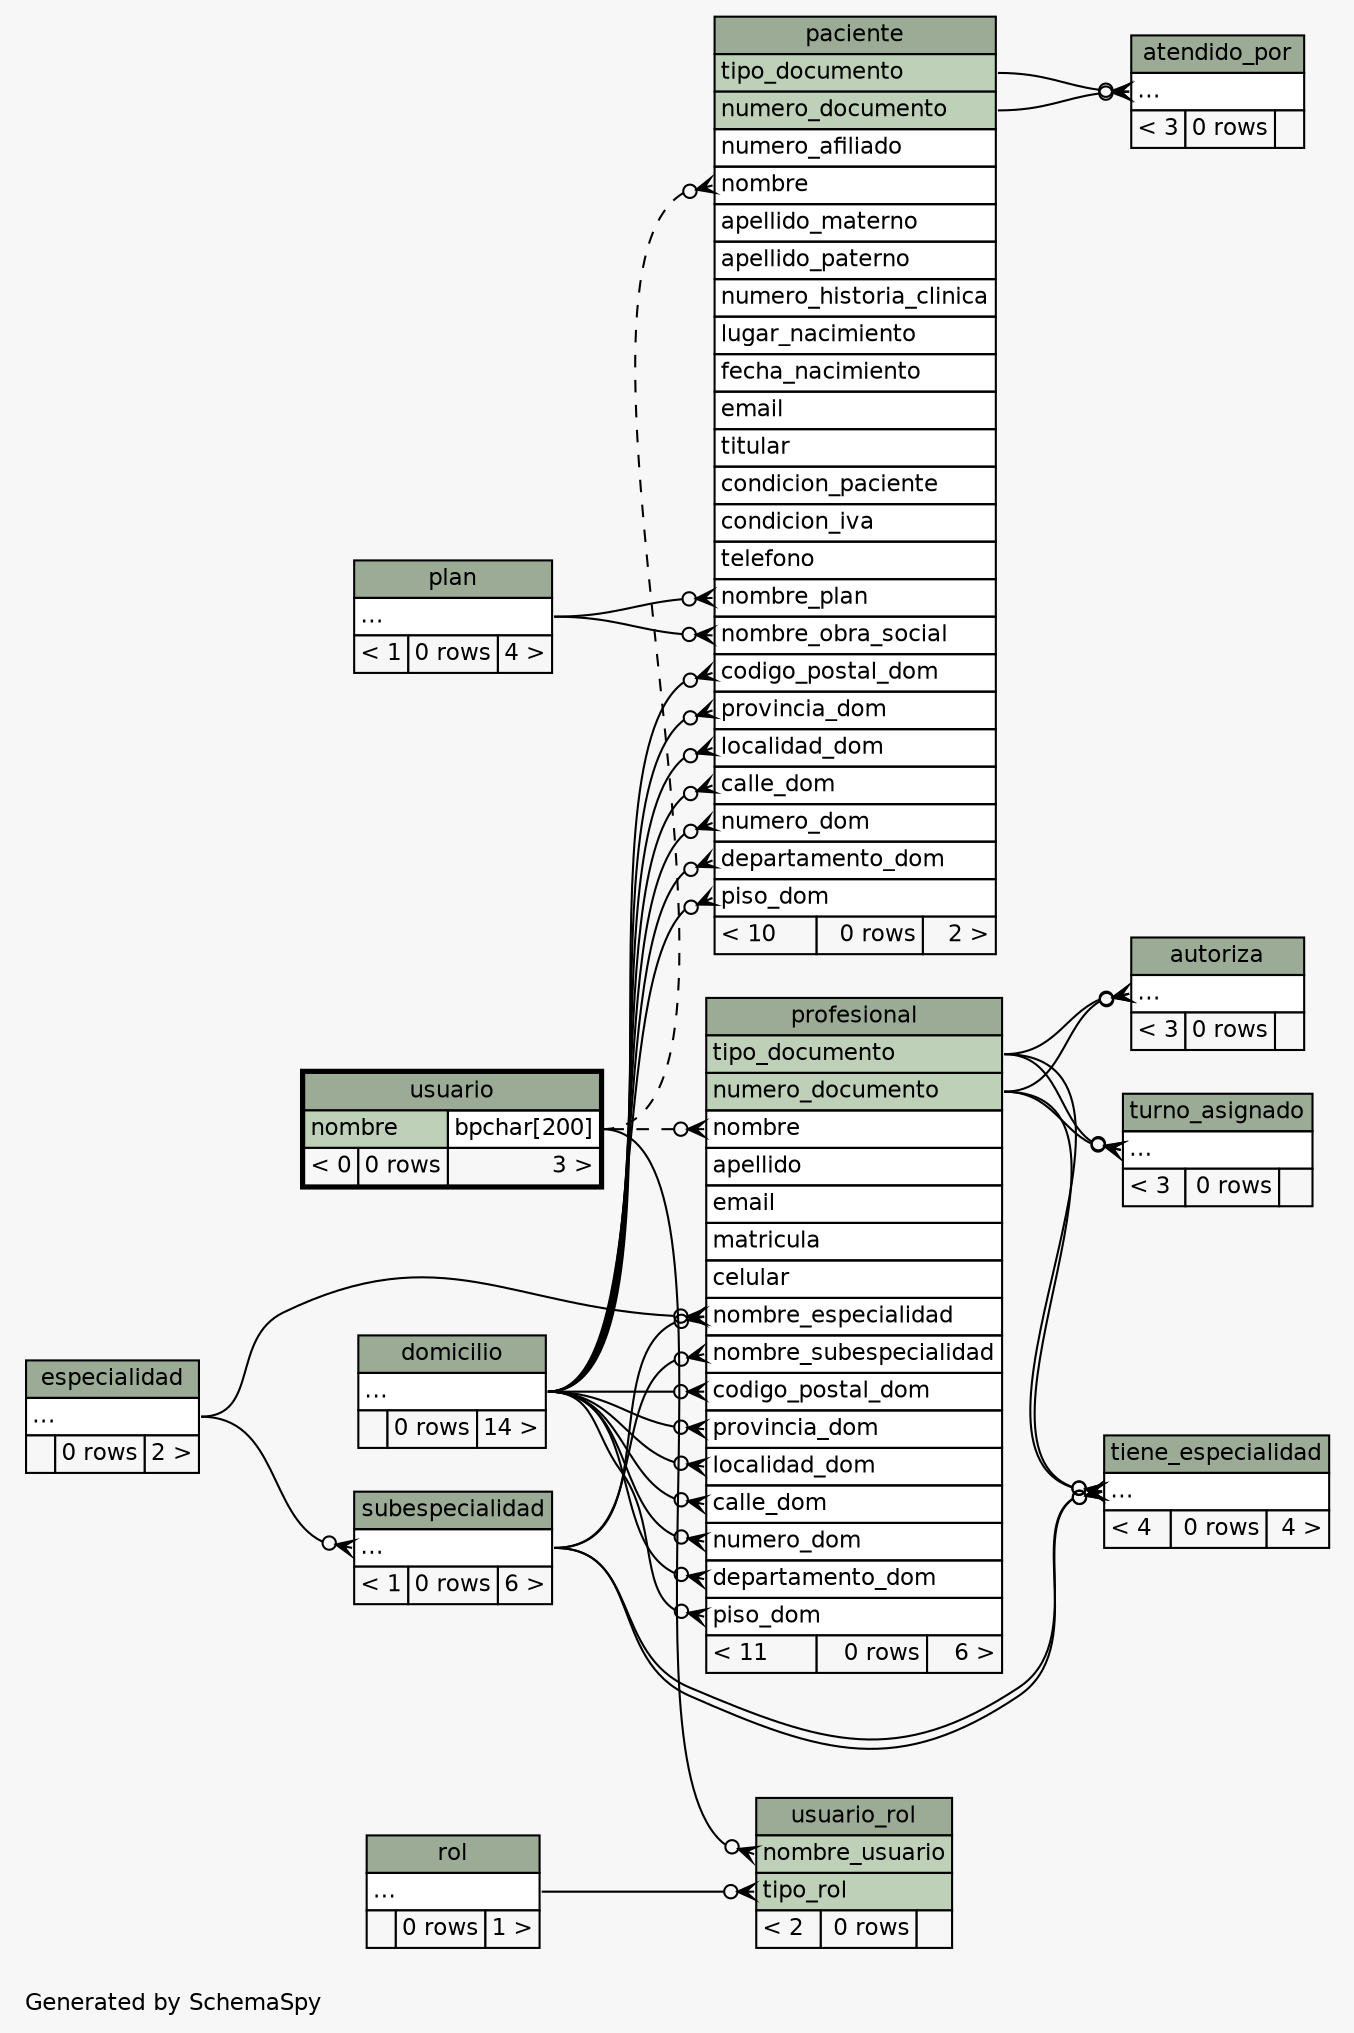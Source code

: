 // dot 2.26.3 on Linux 3.8.0-35-generic
// SchemaSpy rev 590
digraph "impliedTwoDegreesRelationshipsDiagram" {
  graph [
    rankdir="RL"
    bgcolor="#f7f7f7"
    label="\nGenerated by SchemaSpy"
    labeljust="l"
    nodesep="0.18"
    ranksep="0.46"
    fontname="Helvetica"
    fontsize="11"
  ];
  node [
    fontname="Helvetica"
    fontsize="11"
    shape="plaintext"
  ];
  edge [
    arrowsize="0.8"
  ];
  "atendido_por":"elipses":w -> "paciente":"numero_documento":e [arrowhead=none dir=back arrowtail=crowodot];
  "atendido_por":"elipses":w -> "paciente":"tipo_documento":e [arrowhead=none dir=back arrowtail=crowodot];
  "autoriza":"elipses":w -> "profesional":"numero_documento":e [arrowhead=none dir=back arrowtail=crowodot];
  "autoriza":"elipses":w -> "profesional":"tipo_documento":e [arrowhead=none dir=back arrowtail=crowodot];
  "paciente":"calle_dom":w -> "domicilio":"elipses":e [arrowhead=none dir=back arrowtail=crowodot];
  "paciente":"codigo_postal_dom":w -> "domicilio":"elipses":e [arrowhead=none dir=back arrowtail=crowodot];
  "paciente":"departamento_dom":w -> "domicilio":"elipses":e [arrowhead=none dir=back arrowtail=crowodot];
  "paciente":"localidad_dom":w -> "domicilio":"elipses":e [arrowhead=none dir=back arrowtail=crowodot];
  "paciente":"nombre":w -> "usuario":"nombre.type":e [arrowhead=none dir=back arrowtail=crowodot style=dashed];
  "paciente":"nombre_obra_social":w -> "plan":"elipses":e [arrowhead=none dir=back arrowtail=crowodot];
  "paciente":"nombre_plan":w -> "plan":"elipses":e [arrowhead=none dir=back arrowtail=crowodot];
  "paciente":"numero_dom":w -> "domicilio":"elipses":e [arrowhead=none dir=back arrowtail=crowodot];
  "paciente":"piso_dom":w -> "domicilio":"elipses":e [arrowhead=none dir=back arrowtail=crowodot];
  "paciente":"provincia_dom":w -> "domicilio":"elipses":e [arrowhead=none dir=back arrowtail=crowodot];
  "profesional":"calle_dom":w -> "domicilio":"elipses":e [arrowhead=none dir=back arrowtail=crowodot];
  "profesional":"codigo_postal_dom":w -> "domicilio":"elipses":e [arrowhead=none dir=back arrowtail=crowodot];
  "profesional":"departamento_dom":w -> "domicilio":"elipses":e [arrowhead=none dir=back arrowtail=crowodot];
  "profesional":"localidad_dom":w -> "domicilio":"elipses":e [arrowhead=none dir=back arrowtail=crowodot];
  "profesional":"nombre":w -> "usuario":"nombre.type":e [arrowhead=none dir=back arrowtail=crowodot style=dashed];
  "profesional":"nombre_especialidad":w -> "especialidad":"elipses":e [arrowhead=none dir=back arrowtail=crowodot];
  "profesional":"nombre_especialidad":w -> "subespecialidad":"elipses":e [arrowhead=none dir=back arrowtail=crowodot];
  "profesional":"nombre_subespecialidad":w -> "subespecialidad":"elipses":e [arrowhead=none dir=back arrowtail=crowodot];
  "profesional":"numero_dom":w -> "domicilio":"elipses":e [arrowhead=none dir=back arrowtail=crowodot];
  "profesional":"piso_dom":w -> "domicilio":"elipses":e [arrowhead=none dir=back arrowtail=crowodot];
  "profesional":"provincia_dom":w -> "domicilio":"elipses":e [arrowhead=none dir=back arrowtail=crowodot];
  "subespecialidad":"elipses":w -> "especialidad":"elipses":e [arrowhead=none dir=back arrowtail=crowodot];
  "tiene_especialidad":"elipses":w -> "subespecialidad":"elipses":e [arrowhead=none dir=back arrowtail=crowodot];
  "tiene_especialidad":"elipses":w -> "subespecialidad":"elipses":e [arrowhead=none dir=back arrowtail=crowodot];
  "tiene_especialidad":"elipses":w -> "profesional":"numero_documento":e [arrowhead=none dir=back arrowtail=crowodot];
  "tiene_especialidad":"elipses":w -> "profesional":"tipo_documento":e [arrowhead=none dir=back arrowtail=crowodot];
  "turno_asignado":"elipses":w -> "profesional":"numero_documento":e [arrowhead=none dir=back arrowtail=crowodot];
  "turno_asignado":"elipses":w -> "profesional":"tipo_documento":e [arrowhead=none dir=back arrowtail=crowodot];
  "usuario_rol":"nombre_usuario":w -> "usuario":"nombre.type":e [arrowhead=none dir=back arrowtail=crowodot];
  "usuario_rol":"tipo_rol":w -> "rol":"elipses":e [arrowhead=none dir=back arrowtail=crowodot];
  "atendido_por" [
    label=<
    <TABLE BORDER="0" CELLBORDER="1" CELLSPACING="0" BGCOLOR="#ffffff">
      <TR><TD COLSPAN="3" BGCOLOR="#9bab96" ALIGN="CENTER">atendido_por</TD></TR>
      <TR><TD PORT="elipses" COLSPAN="3" ALIGN="LEFT">...</TD></TR>
      <TR><TD ALIGN="LEFT" BGCOLOR="#f7f7f7">&lt; 3</TD><TD ALIGN="RIGHT" BGCOLOR="#f7f7f7">0 rows</TD><TD ALIGN="RIGHT" BGCOLOR="#f7f7f7">  </TD></TR>
    </TABLE>>
    URL="atendido_por.html"
    tooltip="atendido_por"
  ];
  "autoriza" [
    label=<
    <TABLE BORDER="0" CELLBORDER="1" CELLSPACING="0" BGCOLOR="#ffffff">
      <TR><TD COLSPAN="3" BGCOLOR="#9bab96" ALIGN="CENTER">autoriza</TD></TR>
      <TR><TD PORT="elipses" COLSPAN="3" ALIGN="LEFT">...</TD></TR>
      <TR><TD ALIGN="LEFT" BGCOLOR="#f7f7f7">&lt; 3</TD><TD ALIGN="RIGHT" BGCOLOR="#f7f7f7">0 rows</TD><TD ALIGN="RIGHT" BGCOLOR="#f7f7f7">  </TD></TR>
    </TABLE>>
    URL="autoriza.html"
    tooltip="autoriza"
  ];
  "domicilio" [
    label=<
    <TABLE BORDER="0" CELLBORDER="1" CELLSPACING="0" BGCOLOR="#ffffff">
      <TR><TD COLSPAN="3" BGCOLOR="#9bab96" ALIGN="CENTER">domicilio</TD></TR>
      <TR><TD PORT="elipses" COLSPAN="3" ALIGN="LEFT">...</TD></TR>
      <TR><TD ALIGN="LEFT" BGCOLOR="#f7f7f7">  </TD><TD ALIGN="RIGHT" BGCOLOR="#f7f7f7">0 rows</TD><TD ALIGN="RIGHT" BGCOLOR="#f7f7f7">14 &gt;</TD></TR>
    </TABLE>>
    URL="domicilio.html"
    tooltip="domicilio"
  ];
  "especialidad" [
    label=<
    <TABLE BORDER="0" CELLBORDER="1" CELLSPACING="0" BGCOLOR="#ffffff">
      <TR><TD COLSPAN="3" BGCOLOR="#9bab96" ALIGN="CENTER">especialidad</TD></TR>
      <TR><TD PORT="elipses" COLSPAN="3" ALIGN="LEFT">...</TD></TR>
      <TR><TD ALIGN="LEFT" BGCOLOR="#f7f7f7">  </TD><TD ALIGN="RIGHT" BGCOLOR="#f7f7f7">0 rows</TD><TD ALIGN="RIGHT" BGCOLOR="#f7f7f7">2 &gt;</TD></TR>
    </TABLE>>
    URL="especialidad.html"
    tooltip="especialidad"
  ];
  "paciente" [
    label=<
    <TABLE BORDER="0" CELLBORDER="1" CELLSPACING="0" BGCOLOR="#ffffff">
      <TR><TD COLSPAN="3" BGCOLOR="#9bab96" ALIGN="CENTER">paciente</TD></TR>
      <TR><TD PORT="tipo_documento" COLSPAN="3" BGCOLOR="#bed1b8" ALIGN="LEFT">tipo_documento</TD></TR>
      <TR><TD PORT="numero_documento" COLSPAN="3" BGCOLOR="#bed1b8" ALIGN="LEFT">numero_documento</TD></TR>
      <TR><TD PORT="numero_afiliado" COLSPAN="3" ALIGN="LEFT">numero_afiliado</TD></TR>
      <TR><TD PORT="nombre" COLSPAN="3" ALIGN="LEFT">nombre</TD></TR>
      <TR><TD PORT="apellido_materno" COLSPAN="3" ALIGN="LEFT">apellido_materno</TD></TR>
      <TR><TD PORT="apellido_paterno" COLSPAN="3" ALIGN="LEFT">apellido_paterno</TD></TR>
      <TR><TD PORT="numero_historia_clinica" COLSPAN="3" ALIGN="LEFT">numero_historia_clinica</TD></TR>
      <TR><TD PORT="lugar_nacimiento" COLSPAN="3" ALIGN="LEFT">lugar_nacimiento</TD></TR>
      <TR><TD PORT="fecha_nacimiento" COLSPAN="3" ALIGN="LEFT">fecha_nacimiento</TD></TR>
      <TR><TD PORT="email" COLSPAN="3" ALIGN="LEFT">email</TD></TR>
      <TR><TD PORT="titular" COLSPAN="3" ALIGN="LEFT">titular</TD></TR>
      <TR><TD PORT="condicion_paciente" COLSPAN="3" ALIGN="LEFT">condicion_paciente</TD></TR>
      <TR><TD PORT="condicion_iva" COLSPAN="3" ALIGN="LEFT">condicion_iva</TD></TR>
      <TR><TD PORT="telefono" COLSPAN="3" ALIGN="LEFT">telefono</TD></TR>
      <TR><TD PORT="nombre_plan" COLSPAN="3" ALIGN="LEFT">nombre_plan</TD></TR>
      <TR><TD PORT="nombre_obra_social" COLSPAN="3" ALIGN="LEFT">nombre_obra_social</TD></TR>
      <TR><TD PORT="codigo_postal_dom" COLSPAN="3" ALIGN="LEFT">codigo_postal_dom</TD></TR>
      <TR><TD PORT="provincia_dom" COLSPAN="3" ALIGN="LEFT">provincia_dom</TD></TR>
      <TR><TD PORT="localidad_dom" COLSPAN="3" ALIGN="LEFT">localidad_dom</TD></TR>
      <TR><TD PORT="calle_dom" COLSPAN="3" ALIGN="LEFT">calle_dom</TD></TR>
      <TR><TD PORT="numero_dom" COLSPAN="3" ALIGN="LEFT">numero_dom</TD></TR>
      <TR><TD PORT="departamento_dom" COLSPAN="3" ALIGN="LEFT">departamento_dom</TD></TR>
      <TR><TD PORT="piso_dom" COLSPAN="3" ALIGN="LEFT">piso_dom</TD></TR>
      <TR><TD ALIGN="LEFT" BGCOLOR="#f7f7f7">&lt; 10</TD><TD ALIGN="RIGHT" BGCOLOR="#f7f7f7">0 rows</TD><TD ALIGN="RIGHT" BGCOLOR="#f7f7f7">2 &gt;</TD></TR>
    </TABLE>>
    URL="paciente.html"
    tooltip="paciente"
  ];
  "plan" [
    label=<
    <TABLE BORDER="0" CELLBORDER="1" CELLSPACING="0" BGCOLOR="#ffffff">
      <TR><TD COLSPAN="3" BGCOLOR="#9bab96" ALIGN="CENTER">plan</TD></TR>
      <TR><TD PORT="elipses" COLSPAN="3" ALIGN="LEFT">...</TD></TR>
      <TR><TD ALIGN="LEFT" BGCOLOR="#f7f7f7">&lt; 1</TD><TD ALIGN="RIGHT" BGCOLOR="#f7f7f7">0 rows</TD><TD ALIGN="RIGHT" BGCOLOR="#f7f7f7">4 &gt;</TD></TR>
    </TABLE>>
    URL="plan.html"
    tooltip="plan"
  ];
  "profesional" [
    label=<
    <TABLE BORDER="0" CELLBORDER="1" CELLSPACING="0" BGCOLOR="#ffffff">
      <TR><TD COLSPAN="3" BGCOLOR="#9bab96" ALIGN="CENTER">profesional</TD></TR>
      <TR><TD PORT="tipo_documento" COLSPAN="3" BGCOLOR="#bed1b8" ALIGN="LEFT">tipo_documento</TD></TR>
      <TR><TD PORT="numero_documento" COLSPAN="3" BGCOLOR="#bed1b8" ALIGN="LEFT">numero_documento</TD></TR>
      <TR><TD PORT="nombre" COLSPAN="3" ALIGN="LEFT">nombre</TD></TR>
      <TR><TD PORT="apellido" COLSPAN="3" ALIGN="LEFT">apellido</TD></TR>
      <TR><TD PORT="email" COLSPAN="3" ALIGN="LEFT">email</TD></TR>
      <TR><TD PORT="matricula" COLSPAN="3" ALIGN="LEFT">matricula</TD></TR>
      <TR><TD PORT="celular" COLSPAN="3" ALIGN="LEFT">celular</TD></TR>
      <TR><TD PORT="nombre_especialidad" COLSPAN="3" ALIGN="LEFT">nombre_especialidad</TD></TR>
      <TR><TD PORT="nombre_subespecialidad" COLSPAN="3" ALIGN="LEFT">nombre_subespecialidad</TD></TR>
      <TR><TD PORT="codigo_postal_dom" COLSPAN="3" ALIGN="LEFT">codigo_postal_dom</TD></TR>
      <TR><TD PORT="provincia_dom" COLSPAN="3" ALIGN="LEFT">provincia_dom</TD></TR>
      <TR><TD PORT="localidad_dom" COLSPAN="3" ALIGN="LEFT">localidad_dom</TD></TR>
      <TR><TD PORT="calle_dom" COLSPAN="3" ALIGN="LEFT">calle_dom</TD></TR>
      <TR><TD PORT="numero_dom" COLSPAN="3" ALIGN="LEFT">numero_dom</TD></TR>
      <TR><TD PORT="departamento_dom" COLSPAN="3" ALIGN="LEFT">departamento_dom</TD></TR>
      <TR><TD PORT="piso_dom" COLSPAN="3" ALIGN="LEFT">piso_dom</TD></TR>
      <TR><TD ALIGN="LEFT" BGCOLOR="#f7f7f7">&lt; 11</TD><TD ALIGN="RIGHT" BGCOLOR="#f7f7f7">0 rows</TD><TD ALIGN="RIGHT" BGCOLOR="#f7f7f7">6 &gt;</TD></TR>
    </TABLE>>
    URL="profesional.html"
    tooltip="profesional"
  ];
  "rol" [
    label=<
    <TABLE BORDER="0" CELLBORDER="1" CELLSPACING="0" BGCOLOR="#ffffff">
      <TR><TD COLSPAN="3" BGCOLOR="#9bab96" ALIGN="CENTER">rol</TD></TR>
      <TR><TD PORT="elipses" COLSPAN="3" ALIGN="LEFT">...</TD></TR>
      <TR><TD ALIGN="LEFT" BGCOLOR="#f7f7f7">  </TD><TD ALIGN="RIGHT" BGCOLOR="#f7f7f7">0 rows</TD><TD ALIGN="RIGHT" BGCOLOR="#f7f7f7">1 &gt;</TD></TR>
    </TABLE>>
    URL="rol.html"
    tooltip="rol"
  ];
  "subespecialidad" [
    label=<
    <TABLE BORDER="0" CELLBORDER="1" CELLSPACING="0" BGCOLOR="#ffffff">
      <TR><TD COLSPAN="3" BGCOLOR="#9bab96" ALIGN="CENTER">subespecialidad</TD></TR>
      <TR><TD PORT="elipses" COLSPAN="3" ALIGN="LEFT">...</TD></TR>
      <TR><TD ALIGN="LEFT" BGCOLOR="#f7f7f7">&lt; 1</TD><TD ALIGN="RIGHT" BGCOLOR="#f7f7f7">0 rows</TD><TD ALIGN="RIGHT" BGCOLOR="#f7f7f7">6 &gt;</TD></TR>
    </TABLE>>
    URL="subespecialidad.html"
    tooltip="subespecialidad"
  ];
  "tiene_especialidad" [
    label=<
    <TABLE BORDER="0" CELLBORDER="1" CELLSPACING="0" BGCOLOR="#ffffff">
      <TR><TD COLSPAN="3" BGCOLOR="#9bab96" ALIGN="CENTER">tiene_especialidad</TD></TR>
      <TR><TD PORT="elipses" COLSPAN="3" ALIGN="LEFT">...</TD></TR>
      <TR><TD ALIGN="LEFT" BGCOLOR="#f7f7f7">&lt; 4</TD><TD ALIGN="RIGHT" BGCOLOR="#f7f7f7">0 rows</TD><TD ALIGN="RIGHT" BGCOLOR="#f7f7f7">4 &gt;</TD></TR>
    </TABLE>>
    URL="tiene_especialidad.html"
    tooltip="tiene_especialidad"
  ];
  "turno_asignado" [
    label=<
    <TABLE BORDER="0" CELLBORDER="1" CELLSPACING="0" BGCOLOR="#ffffff">
      <TR><TD COLSPAN="3" BGCOLOR="#9bab96" ALIGN="CENTER">turno_asignado</TD></TR>
      <TR><TD PORT="elipses" COLSPAN="3" ALIGN="LEFT">...</TD></TR>
      <TR><TD ALIGN="LEFT" BGCOLOR="#f7f7f7">&lt; 3</TD><TD ALIGN="RIGHT" BGCOLOR="#f7f7f7">0 rows</TD><TD ALIGN="RIGHT" BGCOLOR="#f7f7f7">  </TD></TR>
    </TABLE>>
    URL="turno_asignado.html"
    tooltip="turno_asignado"
  ];
  "usuario" [
    label=<
    <TABLE BORDER="2" CELLBORDER="1" CELLSPACING="0" BGCOLOR="#ffffff">
      <TR><TD COLSPAN="3" BGCOLOR="#9bab96" ALIGN="CENTER">usuario</TD></TR>
      <TR><TD PORT="nombre" COLSPAN="2" BGCOLOR="#bed1b8" ALIGN="LEFT">nombre</TD><TD PORT="nombre.type" ALIGN="LEFT">bpchar[200]</TD></TR>
      <TR><TD ALIGN="LEFT" BGCOLOR="#f7f7f7">&lt; 0</TD><TD ALIGN="RIGHT" BGCOLOR="#f7f7f7">0 rows</TD><TD ALIGN="RIGHT" BGCOLOR="#f7f7f7">3 &gt;</TD></TR>
    </TABLE>>
    URL="usuario.html"
    tooltip="usuario"
  ];
  "usuario_rol" [
    label=<
    <TABLE BORDER="0" CELLBORDER="1" CELLSPACING="0" BGCOLOR="#ffffff">
      <TR><TD COLSPAN="3" BGCOLOR="#9bab96" ALIGN="CENTER">usuario_rol</TD></TR>
      <TR><TD PORT="nombre_usuario" COLSPAN="3" BGCOLOR="#bed1b8" ALIGN="LEFT">nombre_usuario</TD></TR>
      <TR><TD PORT="tipo_rol" COLSPAN="3" BGCOLOR="#bed1b8" ALIGN="LEFT">tipo_rol</TD></TR>
      <TR><TD ALIGN="LEFT" BGCOLOR="#f7f7f7">&lt; 2</TD><TD ALIGN="RIGHT" BGCOLOR="#f7f7f7">0 rows</TD><TD ALIGN="RIGHT" BGCOLOR="#f7f7f7">  </TD></TR>
    </TABLE>>
    URL="usuario_rol.html"
    tooltip="usuario_rol"
  ];
}
